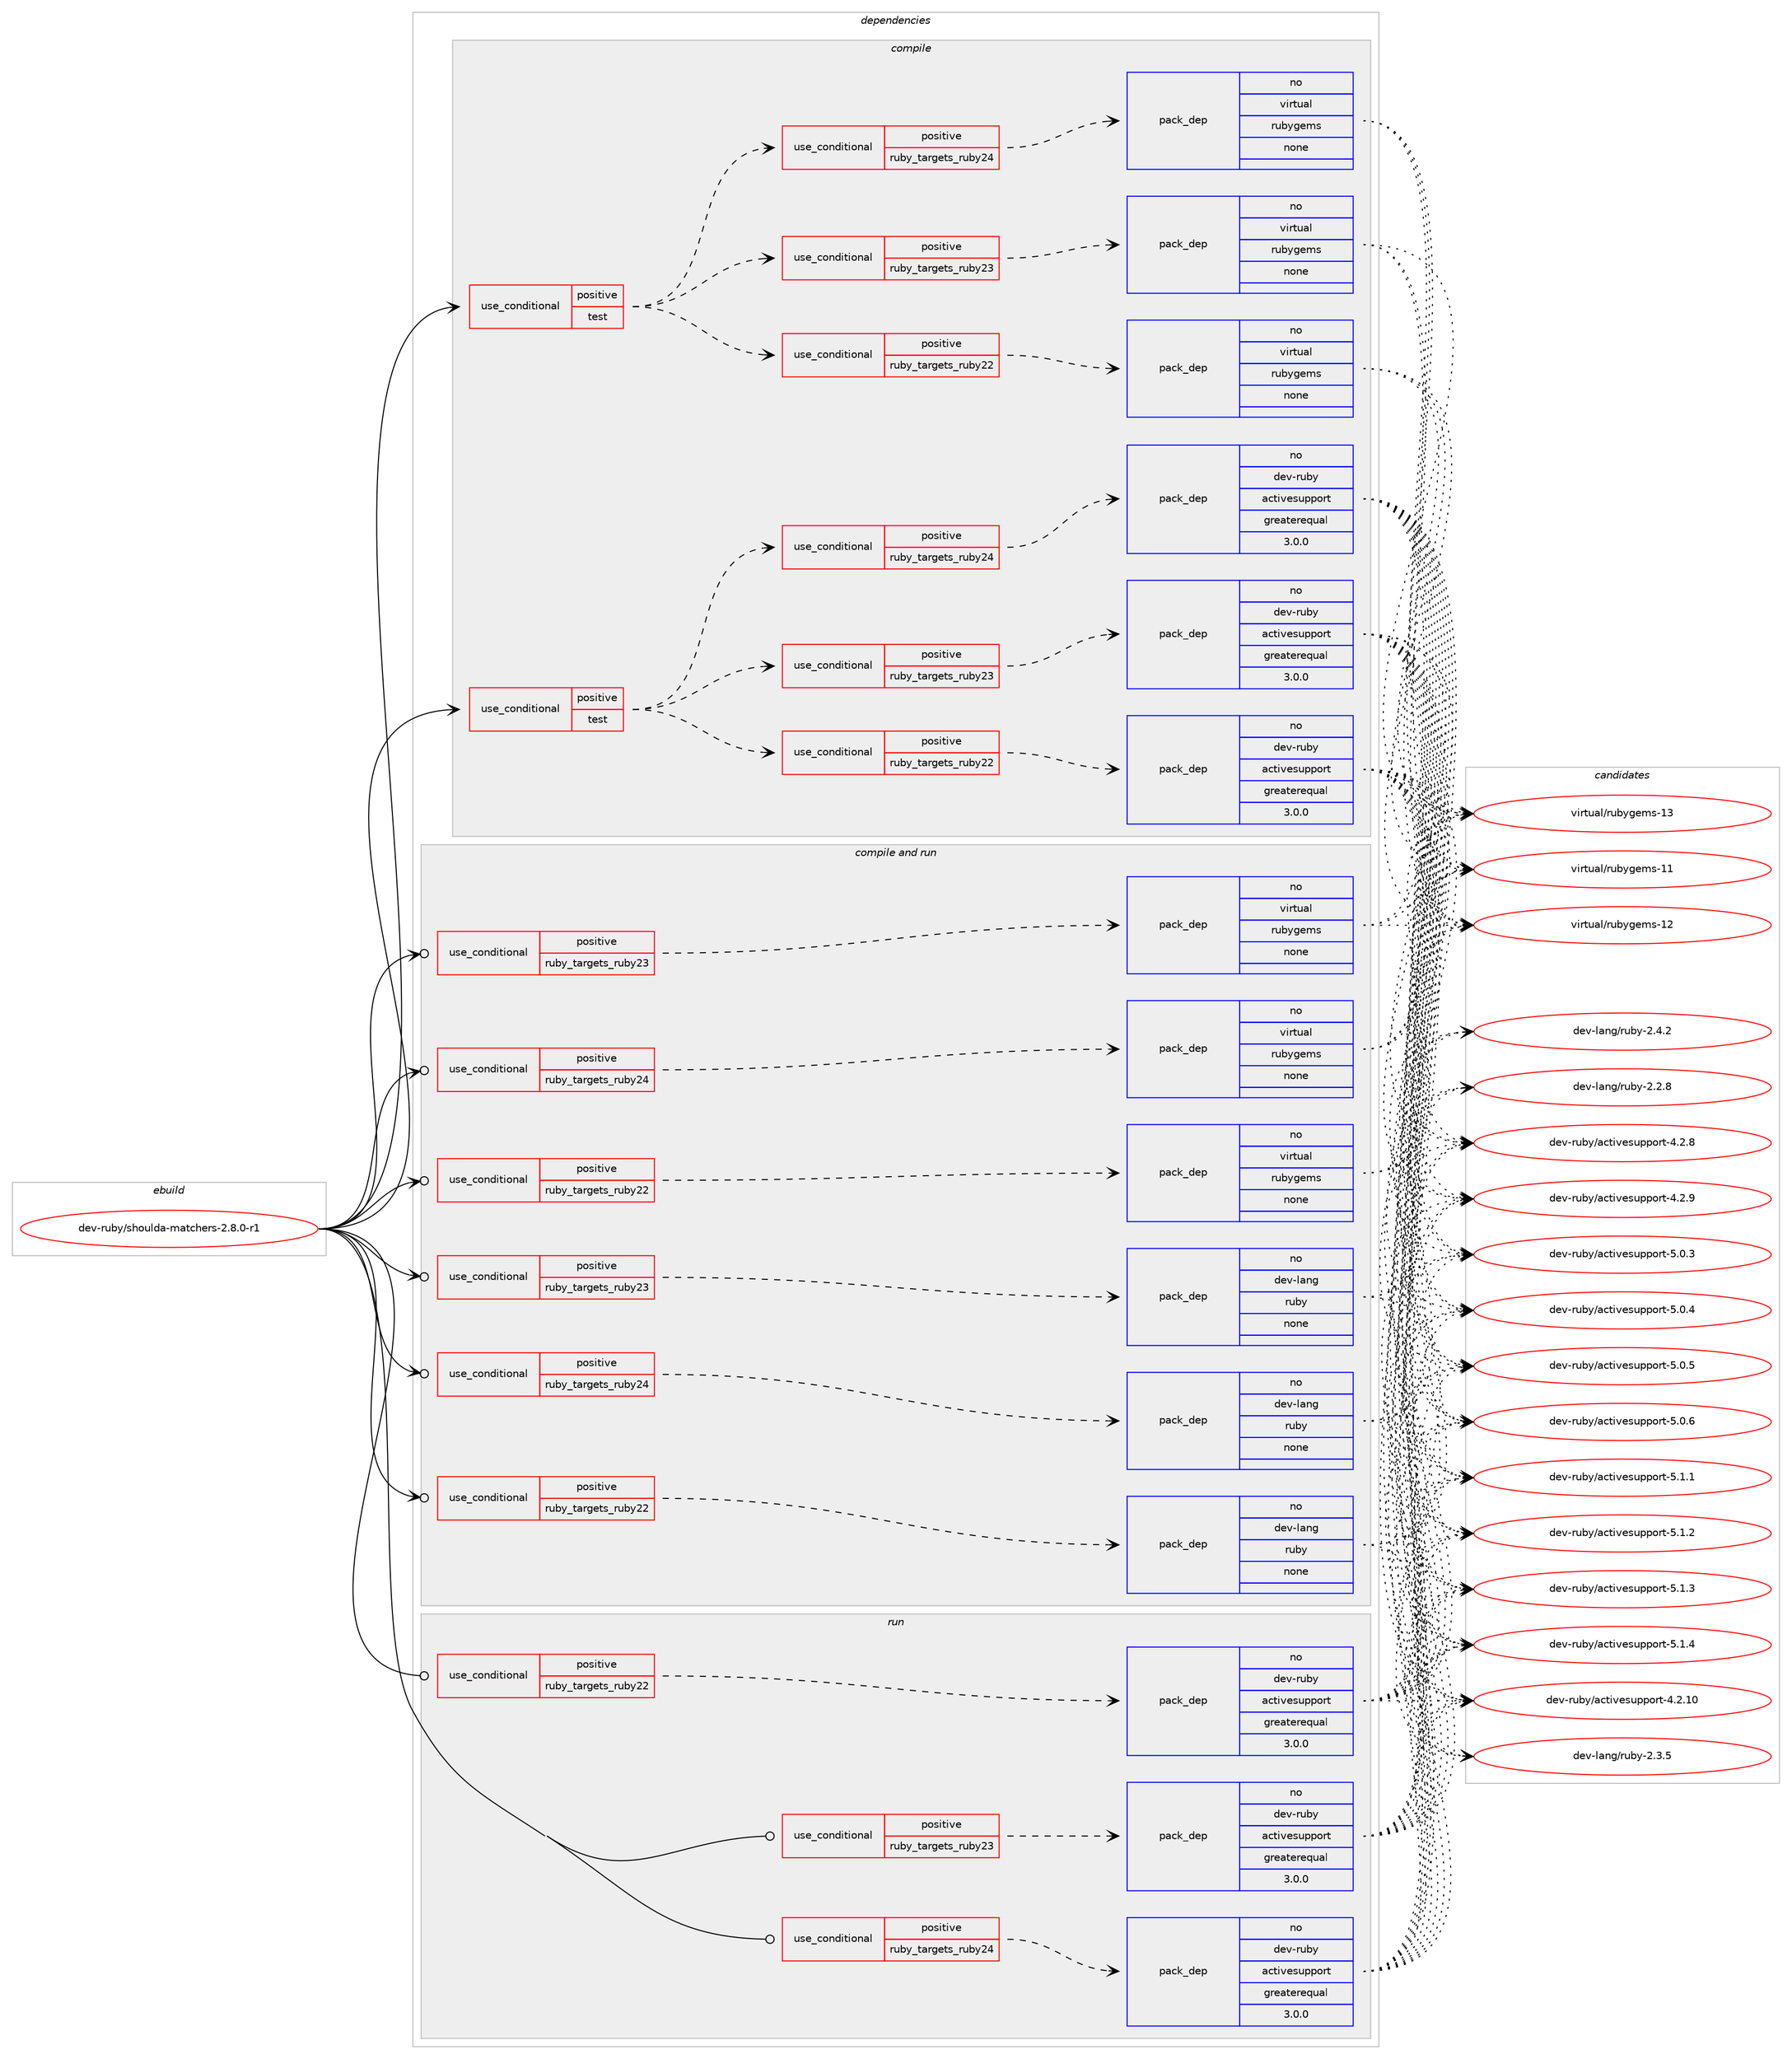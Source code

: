digraph prolog {

# *************
# Graph options
# *************

newrank=true;
concentrate=true;
compound=true;
graph [rankdir=LR,fontname=Helvetica,fontsize=10,ranksep=1.5];#, ranksep=2.5, nodesep=0.2];
edge  [arrowhead=vee];
node  [fontname=Helvetica,fontsize=10];

# **********
# The ebuild
# **********

subgraph cluster_leftcol {
color=gray;
rank=same;
label=<<i>ebuild</i>>;
id [label="dev-ruby/shoulda-matchers-2.8.0-r1", color=red, width=4, href="../dev-ruby/shoulda-matchers-2.8.0-r1.svg"];
}

# ****************
# The dependencies
# ****************

subgraph cluster_midcol {
color=gray;
label=<<i>dependencies</i>>;
subgraph cluster_compile {
fillcolor="#eeeeee";
style=filled;
label=<<i>compile</i>>;
subgraph cond73193 {
dependency271183 [label=<<TABLE BORDER="0" CELLBORDER="1" CELLSPACING="0" CELLPADDING="4"><TR><TD ROWSPAN="3" CELLPADDING="10">use_conditional</TD></TR><TR><TD>positive</TD></TR><TR><TD>test</TD></TR></TABLE>>, shape=none, color=red];
subgraph cond73194 {
dependency271184 [label=<<TABLE BORDER="0" CELLBORDER="1" CELLSPACING="0" CELLPADDING="4"><TR><TD ROWSPAN="3" CELLPADDING="10">use_conditional</TD></TR><TR><TD>positive</TD></TR><TR><TD>ruby_targets_ruby22</TD></TR></TABLE>>, shape=none, color=red];
subgraph pack193874 {
dependency271185 [label=<<TABLE BORDER="0" CELLBORDER="1" CELLSPACING="0" CELLPADDING="4" WIDTH="220"><TR><TD ROWSPAN="6" CELLPADDING="30">pack_dep</TD></TR><TR><TD WIDTH="110">no</TD></TR><TR><TD>dev-ruby</TD></TR><TR><TD>activesupport</TD></TR><TR><TD>greaterequal</TD></TR><TR><TD>3.0.0</TD></TR></TABLE>>, shape=none, color=blue];
}
dependency271184:e -> dependency271185:w [weight=20,style="dashed",arrowhead="vee"];
}
dependency271183:e -> dependency271184:w [weight=20,style="dashed",arrowhead="vee"];
subgraph cond73195 {
dependency271186 [label=<<TABLE BORDER="0" CELLBORDER="1" CELLSPACING="0" CELLPADDING="4"><TR><TD ROWSPAN="3" CELLPADDING="10">use_conditional</TD></TR><TR><TD>positive</TD></TR><TR><TD>ruby_targets_ruby23</TD></TR></TABLE>>, shape=none, color=red];
subgraph pack193875 {
dependency271187 [label=<<TABLE BORDER="0" CELLBORDER="1" CELLSPACING="0" CELLPADDING="4" WIDTH="220"><TR><TD ROWSPAN="6" CELLPADDING="30">pack_dep</TD></TR><TR><TD WIDTH="110">no</TD></TR><TR><TD>dev-ruby</TD></TR><TR><TD>activesupport</TD></TR><TR><TD>greaterequal</TD></TR><TR><TD>3.0.0</TD></TR></TABLE>>, shape=none, color=blue];
}
dependency271186:e -> dependency271187:w [weight=20,style="dashed",arrowhead="vee"];
}
dependency271183:e -> dependency271186:w [weight=20,style="dashed",arrowhead="vee"];
subgraph cond73196 {
dependency271188 [label=<<TABLE BORDER="0" CELLBORDER="1" CELLSPACING="0" CELLPADDING="4"><TR><TD ROWSPAN="3" CELLPADDING="10">use_conditional</TD></TR><TR><TD>positive</TD></TR><TR><TD>ruby_targets_ruby24</TD></TR></TABLE>>, shape=none, color=red];
subgraph pack193876 {
dependency271189 [label=<<TABLE BORDER="0" CELLBORDER="1" CELLSPACING="0" CELLPADDING="4" WIDTH="220"><TR><TD ROWSPAN="6" CELLPADDING="30">pack_dep</TD></TR><TR><TD WIDTH="110">no</TD></TR><TR><TD>dev-ruby</TD></TR><TR><TD>activesupport</TD></TR><TR><TD>greaterequal</TD></TR><TR><TD>3.0.0</TD></TR></TABLE>>, shape=none, color=blue];
}
dependency271188:e -> dependency271189:w [weight=20,style="dashed",arrowhead="vee"];
}
dependency271183:e -> dependency271188:w [weight=20,style="dashed",arrowhead="vee"];
}
id:e -> dependency271183:w [weight=20,style="solid",arrowhead="vee"];
subgraph cond73197 {
dependency271190 [label=<<TABLE BORDER="0" CELLBORDER="1" CELLSPACING="0" CELLPADDING="4"><TR><TD ROWSPAN="3" CELLPADDING="10">use_conditional</TD></TR><TR><TD>positive</TD></TR><TR><TD>test</TD></TR></TABLE>>, shape=none, color=red];
subgraph cond73198 {
dependency271191 [label=<<TABLE BORDER="0" CELLBORDER="1" CELLSPACING="0" CELLPADDING="4"><TR><TD ROWSPAN="3" CELLPADDING="10">use_conditional</TD></TR><TR><TD>positive</TD></TR><TR><TD>ruby_targets_ruby22</TD></TR></TABLE>>, shape=none, color=red];
subgraph pack193877 {
dependency271192 [label=<<TABLE BORDER="0" CELLBORDER="1" CELLSPACING="0" CELLPADDING="4" WIDTH="220"><TR><TD ROWSPAN="6" CELLPADDING="30">pack_dep</TD></TR><TR><TD WIDTH="110">no</TD></TR><TR><TD>virtual</TD></TR><TR><TD>rubygems</TD></TR><TR><TD>none</TD></TR><TR><TD></TD></TR></TABLE>>, shape=none, color=blue];
}
dependency271191:e -> dependency271192:w [weight=20,style="dashed",arrowhead="vee"];
}
dependency271190:e -> dependency271191:w [weight=20,style="dashed",arrowhead="vee"];
subgraph cond73199 {
dependency271193 [label=<<TABLE BORDER="0" CELLBORDER="1" CELLSPACING="0" CELLPADDING="4"><TR><TD ROWSPAN="3" CELLPADDING="10">use_conditional</TD></TR><TR><TD>positive</TD></TR><TR><TD>ruby_targets_ruby23</TD></TR></TABLE>>, shape=none, color=red];
subgraph pack193878 {
dependency271194 [label=<<TABLE BORDER="0" CELLBORDER="1" CELLSPACING="0" CELLPADDING="4" WIDTH="220"><TR><TD ROWSPAN="6" CELLPADDING="30">pack_dep</TD></TR><TR><TD WIDTH="110">no</TD></TR><TR><TD>virtual</TD></TR><TR><TD>rubygems</TD></TR><TR><TD>none</TD></TR><TR><TD></TD></TR></TABLE>>, shape=none, color=blue];
}
dependency271193:e -> dependency271194:w [weight=20,style="dashed",arrowhead="vee"];
}
dependency271190:e -> dependency271193:w [weight=20,style="dashed",arrowhead="vee"];
subgraph cond73200 {
dependency271195 [label=<<TABLE BORDER="0" CELLBORDER="1" CELLSPACING="0" CELLPADDING="4"><TR><TD ROWSPAN="3" CELLPADDING="10">use_conditional</TD></TR><TR><TD>positive</TD></TR><TR><TD>ruby_targets_ruby24</TD></TR></TABLE>>, shape=none, color=red];
subgraph pack193879 {
dependency271196 [label=<<TABLE BORDER="0" CELLBORDER="1" CELLSPACING="0" CELLPADDING="4" WIDTH="220"><TR><TD ROWSPAN="6" CELLPADDING="30">pack_dep</TD></TR><TR><TD WIDTH="110">no</TD></TR><TR><TD>virtual</TD></TR><TR><TD>rubygems</TD></TR><TR><TD>none</TD></TR><TR><TD></TD></TR></TABLE>>, shape=none, color=blue];
}
dependency271195:e -> dependency271196:w [weight=20,style="dashed",arrowhead="vee"];
}
dependency271190:e -> dependency271195:w [weight=20,style="dashed",arrowhead="vee"];
}
id:e -> dependency271190:w [weight=20,style="solid",arrowhead="vee"];
}
subgraph cluster_compileandrun {
fillcolor="#eeeeee";
style=filled;
label=<<i>compile and run</i>>;
subgraph cond73201 {
dependency271197 [label=<<TABLE BORDER="0" CELLBORDER="1" CELLSPACING="0" CELLPADDING="4"><TR><TD ROWSPAN="3" CELLPADDING="10">use_conditional</TD></TR><TR><TD>positive</TD></TR><TR><TD>ruby_targets_ruby22</TD></TR></TABLE>>, shape=none, color=red];
subgraph pack193880 {
dependency271198 [label=<<TABLE BORDER="0" CELLBORDER="1" CELLSPACING="0" CELLPADDING="4" WIDTH="220"><TR><TD ROWSPAN="6" CELLPADDING="30">pack_dep</TD></TR><TR><TD WIDTH="110">no</TD></TR><TR><TD>dev-lang</TD></TR><TR><TD>ruby</TD></TR><TR><TD>none</TD></TR><TR><TD></TD></TR></TABLE>>, shape=none, color=blue];
}
dependency271197:e -> dependency271198:w [weight=20,style="dashed",arrowhead="vee"];
}
id:e -> dependency271197:w [weight=20,style="solid",arrowhead="odotvee"];
subgraph cond73202 {
dependency271199 [label=<<TABLE BORDER="0" CELLBORDER="1" CELLSPACING="0" CELLPADDING="4"><TR><TD ROWSPAN="3" CELLPADDING="10">use_conditional</TD></TR><TR><TD>positive</TD></TR><TR><TD>ruby_targets_ruby22</TD></TR></TABLE>>, shape=none, color=red];
subgraph pack193881 {
dependency271200 [label=<<TABLE BORDER="0" CELLBORDER="1" CELLSPACING="0" CELLPADDING="4" WIDTH="220"><TR><TD ROWSPAN="6" CELLPADDING="30">pack_dep</TD></TR><TR><TD WIDTH="110">no</TD></TR><TR><TD>virtual</TD></TR><TR><TD>rubygems</TD></TR><TR><TD>none</TD></TR><TR><TD></TD></TR></TABLE>>, shape=none, color=blue];
}
dependency271199:e -> dependency271200:w [weight=20,style="dashed",arrowhead="vee"];
}
id:e -> dependency271199:w [weight=20,style="solid",arrowhead="odotvee"];
subgraph cond73203 {
dependency271201 [label=<<TABLE BORDER="0" CELLBORDER="1" CELLSPACING="0" CELLPADDING="4"><TR><TD ROWSPAN="3" CELLPADDING="10">use_conditional</TD></TR><TR><TD>positive</TD></TR><TR><TD>ruby_targets_ruby23</TD></TR></TABLE>>, shape=none, color=red];
subgraph pack193882 {
dependency271202 [label=<<TABLE BORDER="0" CELLBORDER="1" CELLSPACING="0" CELLPADDING="4" WIDTH="220"><TR><TD ROWSPAN="6" CELLPADDING="30">pack_dep</TD></TR><TR><TD WIDTH="110">no</TD></TR><TR><TD>dev-lang</TD></TR><TR><TD>ruby</TD></TR><TR><TD>none</TD></TR><TR><TD></TD></TR></TABLE>>, shape=none, color=blue];
}
dependency271201:e -> dependency271202:w [weight=20,style="dashed",arrowhead="vee"];
}
id:e -> dependency271201:w [weight=20,style="solid",arrowhead="odotvee"];
subgraph cond73204 {
dependency271203 [label=<<TABLE BORDER="0" CELLBORDER="1" CELLSPACING="0" CELLPADDING="4"><TR><TD ROWSPAN="3" CELLPADDING="10">use_conditional</TD></TR><TR><TD>positive</TD></TR><TR><TD>ruby_targets_ruby23</TD></TR></TABLE>>, shape=none, color=red];
subgraph pack193883 {
dependency271204 [label=<<TABLE BORDER="0" CELLBORDER="1" CELLSPACING="0" CELLPADDING="4" WIDTH="220"><TR><TD ROWSPAN="6" CELLPADDING="30">pack_dep</TD></TR><TR><TD WIDTH="110">no</TD></TR><TR><TD>virtual</TD></TR><TR><TD>rubygems</TD></TR><TR><TD>none</TD></TR><TR><TD></TD></TR></TABLE>>, shape=none, color=blue];
}
dependency271203:e -> dependency271204:w [weight=20,style="dashed",arrowhead="vee"];
}
id:e -> dependency271203:w [weight=20,style="solid",arrowhead="odotvee"];
subgraph cond73205 {
dependency271205 [label=<<TABLE BORDER="0" CELLBORDER="1" CELLSPACING="0" CELLPADDING="4"><TR><TD ROWSPAN="3" CELLPADDING="10">use_conditional</TD></TR><TR><TD>positive</TD></TR><TR><TD>ruby_targets_ruby24</TD></TR></TABLE>>, shape=none, color=red];
subgraph pack193884 {
dependency271206 [label=<<TABLE BORDER="0" CELLBORDER="1" CELLSPACING="0" CELLPADDING="4" WIDTH="220"><TR><TD ROWSPAN="6" CELLPADDING="30">pack_dep</TD></TR><TR><TD WIDTH="110">no</TD></TR><TR><TD>dev-lang</TD></TR><TR><TD>ruby</TD></TR><TR><TD>none</TD></TR><TR><TD></TD></TR></TABLE>>, shape=none, color=blue];
}
dependency271205:e -> dependency271206:w [weight=20,style="dashed",arrowhead="vee"];
}
id:e -> dependency271205:w [weight=20,style="solid",arrowhead="odotvee"];
subgraph cond73206 {
dependency271207 [label=<<TABLE BORDER="0" CELLBORDER="1" CELLSPACING="0" CELLPADDING="4"><TR><TD ROWSPAN="3" CELLPADDING="10">use_conditional</TD></TR><TR><TD>positive</TD></TR><TR><TD>ruby_targets_ruby24</TD></TR></TABLE>>, shape=none, color=red];
subgraph pack193885 {
dependency271208 [label=<<TABLE BORDER="0" CELLBORDER="1" CELLSPACING="0" CELLPADDING="4" WIDTH="220"><TR><TD ROWSPAN="6" CELLPADDING="30">pack_dep</TD></TR><TR><TD WIDTH="110">no</TD></TR><TR><TD>virtual</TD></TR><TR><TD>rubygems</TD></TR><TR><TD>none</TD></TR><TR><TD></TD></TR></TABLE>>, shape=none, color=blue];
}
dependency271207:e -> dependency271208:w [weight=20,style="dashed",arrowhead="vee"];
}
id:e -> dependency271207:w [weight=20,style="solid",arrowhead="odotvee"];
}
subgraph cluster_run {
fillcolor="#eeeeee";
style=filled;
label=<<i>run</i>>;
subgraph cond73207 {
dependency271209 [label=<<TABLE BORDER="0" CELLBORDER="1" CELLSPACING="0" CELLPADDING="4"><TR><TD ROWSPAN="3" CELLPADDING="10">use_conditional</TD></TR><TR><TD>positive</TD></TR><TR><TD>ruby_targets_ruby22</TD></TR></TABLE>>, shape=none, color=red];
subgraph pack193886 {
dependency271210 [label=<<TABLE BORDER="0" CELLBORDER="1" CELLSPACING="0" CELLPADDING="4" WIDTH="220"><TR><TD ROWSPAN="6" CELLPADDING="30">pack_dep</TD></TR><TR><TD WIDTH="110">no</TD></TR><TR><TD>dev-ruby</TD></TR><TR><TD>activesupport</TD></TR><TR><TD>greaterequal</TD></TR><TR><TD>3.0.0</TD></TR></TABLE>>, shape=none, color=blue];
}
dependency271209:e -> dependency271210:w [weight=20,style="dashed",arrowhead="vee"];
}
id:e -> dependency271209:w [weight=20,style="solid",arrowhead="odot"];
subgraph cond73208 {
dependency271211 [label=<<TABLE BORDER="0" CELLBORDER="1" CELLSPACING="0" CELLPADDING="4"><TR><TD ROWSPAN="3" CELLPADDING="10">use_conditional</TD></TR><TR><TD>positive</TD></TR><TR><TD>ruby_targets_ruby23</TD></TR></TABLE>>, shape=none, color=red];
subgraph pack193887 {
dependency271212 [label=<<TABLE BORDER="0" CELLBORDER="1" CELLSPACING="0" CELLPADDING="4" WIDTH="220"><TR><TD ROWSPAN="6" CELLPADDING="30">pack_dep</TD></TR><TR><TD WIDTH="110">no</TD></TR><TR><TD>dev-ruby</TD></TR><TR><TD>activesupport</TD></TR><TR><TD>greaterequal</TD></TR><TR><TD>3.0.0</TD></TR></TABLE>>, shape=none, color=blue];
}
dependency271211:e -> dependency271212:w [weight=20,style="dashed",arrowhead="vee"];
}
id:e -> dependency271211:w [weight=20,style="solid",arrowhead="odot"];
subgraph cond73209 {
dependency271213 [label=<<TABLE BORDER="0" CELLBORDER="1" CELLSPACING="0" CELLPADDING="4"><TR><TD ROWSPAN="3" CELLPADDING="10">use_conditional</TD></TR><TR><TD>positive</TD></TR><TR><TD>ruby_targets_ruby24</TD></TR></TABLE>>, shape=none, color=red];
subgraph pack193888 {
dependency271214 [label=<<TABLE BORDER="0" CELLBORDER="1" CELLSPACING="0" CELLPADDING="4" WIDTH="220"><TR><TD ROWSPAN="6" CELLPADDING="30">pack_dep</TD></TR><TR><TD WIDTH="110">no</TD></TR><TR><TD>dev-ruby</TD></TR><TR><TD>activesupport</TD></TR><TR><TD>greaterequal</TD></TR><TR><TD>3.0.0</TD></TR></TABLE>>, shape=none, color=blue];
}
dependency271213:e -> dependency271214:w [weight=20,style="dashed",arrowhead="vee"];
}
id:e -> dependency271213:w [weight=20,style="solid",arrowhead="odot"];
}
}

# **************
# The candidates
# **************

subgraph cluster_choices {
rank=same;
color=gray;
label=<<i>candidates</i>>;

subgraph choice193874 {
color=black;
nodesep=1;
choice100101118451141179812147979911610511810111511711211211111411645524650464948 [label="dev-ruby/activesupport-4.2.10", color=red, width=4,href="../dev-ruby/activesupport-4.2.10.svg"];
choice1001011184511411798121479799116105118101115117112112111114116455246504656 [label="dev-ruby/activesupport-4.2.8", color=red, width=4,href="../dev-ruby/activesupport-4.2.8.svg"];
choice1001011184511411798121479799116105118101115117112112111114116455246504657 [label="dev-ruby/activesupport-4.2.9", color=red, width=4,href="../dev-ruby/activesupport-4.2.9.svg"];
choice1001011184511411798121479799116105118101115117112112111114116455346484651 [label="dev-ruby/activesupport-5.0.3", color=red, width=4,href="../dev-ruby/activesupport-5.0.3.svg"];
choice1001011184511411798121479799116105118101115117112112111114116455346484652 [label="dev-ruby/activesupport-5.0.4", color=red, width=4,href="../dev-ruby/activesupport-5.0.4.svg"];
choice1001011184511411798121479799116105118101115117112112111114116455346484653 [label="dev-ruby/activesupport-5.0.5", color=red, width=4,href="../dev-ruby/activesupport-5.0.5.svg"];
choice1001011184511411798121479799116105118101115117112112111114116455346484654 [label="dev-ruby/activesupport-5.0.6", color=red, width=4,href="../dev-ruby/activesupport-5.0.6.svg"];
choice1001011184511411798121479799116105118101115117112112111114116455346494649 [label="dev-ruby/activesupport-5.1.1", color=red, width=4,href="../dev-ruby/activesupport-5.1.1.svg"];
choice1001011184511411798121479799116105118101115117112112111114116455346494650 [label="dev-ruby/activesupport-5.1.2", color=red, width=4,href="../dev-ruby/activesupport-5.1.2.svg"];
choice1001011184511411798121479799116105118101115117112112111114116455346494651 [label="dev-ruby/activesupport-5.1.3", color=red, width=4,href="../dev-ruby/activesupport-5.1.3.svg"];
choice1001011184511411798121479799116105118101115117112112111114116455346494652 [label="dev-ruby/activesupport-5.1.4", color=red, width=4,href="../dev-ruby/activesupport-5.1.4.svg"];
dependency271185:e -> choice100101118451141179812147979911610511810111511711211211111411645524650464948:w [style=dotted,weight="100"];
dependency271185:e -> choice1001011184511411798121479799116105118101115117112112111114116455246504656:w [style=dotted,weight="100"];
dependency271185:e -> choice1001011184511411798121479799116105118101115117112112111114116455246504657:w [style=dotted,weight="100"];
dependency271185:e -> choice1001011184511411798121479799116105118101115117112112111114116455346484651:w [style=dotted,weight="100"];
dependency271185:e -> choice1001011184511411798121479799116105118101115117112112111114116455346484652:w [style=dotted,weight="100"];
dependency271185:e -> choice1001011184511411798121479799116105118101115117112112111114116455346484653:w [style=dotted,weight="100"];
dependency271185:e -> choice1001011184511411798121479799116105118101115117112112111114116455346484654:w [style=dotted,weight="100"];
dependency271185:e -> choice1001011184511411798121479799116105118101115117112112111114116455346494649:w [style=dotted,weight="100"];
dependency271185:e -> choice1001011184511411798121479799116105118101115117112112111114116455346494650:w [style=dotted,weight="100"];
dependency271185:e -> choice1001011184511411798121479799116105118101115117112112111114116455346494651:w [style=dotted,weight="100"];
dependency271185:e -> choice1001011184511411798121479799116105118101115117112112111114116455346494652:w [style=dotted,weight="100"];
}
subgraph choice193875 {
color=black;
nodesep=1;
choice100101118451141179812147979911610511810111511711211211111411645524650464948 [label="dev-ruby/activesupport-4.2.10", color=red, width=4,href="../dev-ruby/activesupport-4.2.10.svg"];
choice1001011184511411798121479799116105118101115117112112111114116455246504656 [label="dev-ruby/activesupport-4.2.8", color=red, width=4,href="../dev-ruby/activesupport-4.2.8.svg"];
choice1001011184511411798121479799116105118101115117112112111114116455246504657 [label="dev-ruby/activesupport-4.2.9", color=red, width=4,href="../dev-ruby/activesupport-4.2.9.svg"];
choice1001011184511411798121479799116105118101115117112112111114116455346484651 [label="dev-ruby/activesupport-5.0.3", color=red, width=4,href="../dev-ruby/activesupport-5.0.3.svg"];
choice1001011184511411798121479799116105118101115117112112111114116455346484652 [label="dev-ruby/activesupport-5.0.4", color=red, width=4,href="../dev-ruby/activesupport-5.0.4.svg"];
choice1001011184511411798121479799116105118101115117112112111114116455346484653 [label="dev-ruby/activesupport-5.0.5", color=red, width=4,href="../dev-ruby/activesupport-5.0.5.svg"];
choice1001011184511411798121479799116105118101115117112112111114116455346484654 [label="dev-ruby/activesupport-5.0.6", color=red, width=4,href="../dev-ruby/activesupport-5.0.6.svg"];
choice1001011184511411798121479799116105118101115117112112111114116455346494649 [label="dev-ruby/activesupport-5.1.1", color=red, width=4,href="../dev-ruby/activesupport-5.1.1.svg"];
choice1001011184511411798121479799116105118101115117112112111114116455346494650 [label="dev-ruby/activesupport-5.1.2", color=red, width=4,href="../dev-ruby/activesupport-5.1.2.svg"];
choice1001011184511411798121479799116105118101115117112112111114116455346494651 [label="dev-ruby/activesupport-5.1.3", color=red, width=4,href="../dev-ruby/activesupport-5.1.3.svg"];
choice1001011184511411798121479799116105118101115117112112111114116455346494652 [label="dev-ruby/activesupport-5.1.4", color=red, width=4,href="../dev-ruby/activesupport-5.1.4.svg"];
dependency271187:e -> choice100101118451141179812147979911610511810111511711211211111411645524650464948:w [style=dotted,weight="100"];
dependency271187:e -> choice1001011184511411798121479799116105118101115117112112111114116455246504656:w [style=dotted,weight="100"];
dependency271187:e -> choice1001011184511411798121479799116105118101115117112112111114116455246504657:w [style=dotted,weight="100"];
dependency271187:e -> choice1001011184511411798121479799116105118101115117112112111114116455346484651:w [style=dotted,weight="100"];
dependency271187:e -> choice1001011184511411798121479799116105118101115117112112111114116455346484652:w [style=dotted,weight="100"];
dependency271187:e -> choice1001011184511411798121479799116105118101115117112112111114116455346484653:w [style=dotted,weight="100"];
dependency271187:e -> choice1001011184511411798121479799116105118101115117112112111114116455346484654:w [style=dotted,weight="100"];
dependency271187:e -> choice1001011184511411798121479799116105118101115117112112111114116455346494649:w [style=dotted,weight="100"];
dependency271187:e -> choice1001011184511411798121479799116105118101115117112112111114116455346494650:w [style=dotted,weight="100"];
dependency271187:e -> choice1001011184511411798121479799116105118101115117112112111114116455346494651:w [style=dotted,weight="100"];
dependency271187:e -> choice1001011184511411798121479799116105118101115117112112111114116455346494652:w [style=dotted,weight="100"];
}
subgraph choice193876 {
color=black;
nodesep=1;
choice100101118451141179812147979911610511810111511711211211111411645524650464948 [label="dev-ruby/activesupport-4.2.10", color=red, width=4,href="../dev-ruby/activesupport-4.2.10.svg"];
choice1001011184511411798121479799116105118101115117112112111114116455246504656 [label="dev-ruby/activesupport-4.2.8", color=red, width=4,href="../dev-ruby/activesupport-4.2.8.svg"];
choice1001011184511411798121479799116105118101115117112112111114116455246504657 [label="dev-ruby/activesupport-4.2.9", color=red, width=4,href="../dev-ruby/activesupport-4.2.9.svg"];
choice1001011184511411798121479799116105118101115117112112111114116455346484651 [label="dev-ruby/activesupport-5.0.3", color=red, width=4,href="../dev-ruby/activesupport-5.0.3.svg"];
choice1001011184511411798121479799116105118101115117112112111114116455346484652 [label="dev-ruby/activesupport-5.0.4", color=red, width=4,href="../dev-ruby/activesupport-5.0.4.svg"];
choice1001011184511411798121479799116105118101115117112112111114116455346484653 [label="dev-ruby/activesupport-5.0.5", color=red, width=4,href="../dev-ruby/activesupport-5.0.5.svg"];
choice1001011184511411798121479799116105118101115117112112111114116455346484654 [label="dev-ruby/activesupport-5.0.6", color=red, width=4,href="../dev-ruby/activesupport-5.0.6.svg"];
choice1001011184511411798121479799116105118101115117112112111114116455346494649 [label="dev-ruby/activesupport-5.1.1", color=red, width=4,href="../dev-ruby/activesupport-5.1.1.svg"];
choice1001011184511411798121479799116105118101115117112112111114116455346494650 [label="dev-ruby/activesupport-5.1.2", color=red, width=4,href="../dev-ruby/activesupport-5.1.2.svg"];
choice1001011184511411798121479799116105118101115117112112111114116455346494651 [label="dev-ruby/activesupport-5.1.3", color=red, width=4,href="../dev-ruby/activesupport-5.1.3.svg"];
choice1001011184511411798121479799116105118101115117112112111114116455346494652 [label="dev-ruby/activesupport-5.1.4", color=red, width=4,href="../dev-ruby/activesupport-5.1.4.svg"];
dependency271189:e -> choice100101118451141179812147979911610511810111511711211211111411645524650464948:w [style=dotted,weight="100"];
dependency271189:e -> choice1001011184511411798121479799116105118101115117112112111114116455246504656:w [style=dotted,weight="100"];
dependency271189:e -> choice1001011184511411798121479799116105118101115117112112111114116455246504657:w [style=dotted,weight="100"];
dependency271189:e -> choice1001011184511411798121479799116105118101115117112112111114116455346484651:w [style=dotted,weight="100"];
dependency271189:e -> choice1001011184511411798121479799116105118101115117112112111114116455346484652:w [style=dotted,weight="100"];
dependency271189:e -> choice1001011184511411798121479799116105118101115117112112111114116455346484653:w [style=dotted,weight="100"];
dependency271189:e -> choice1001011184511411798121479799116105118101115117112112111114116455346484654:w [style=dotted,weight="100"];
dependency271189:e -> choice1001011184511411798121479799116105118101115117112112111114116455346494649:w [style=dotted,weight="100"];
dependency271189:e -> choice1001011184511411798121479799116105118101115117112112111114116455346494650:w [style=dotted,weight="100"];
dependency271189:e -> choice1001011184511411798121479799116105118101115117112112111114116455346494651:w [style=dotted,weight="100"];
dependency271189:e -> choice1001011184511411798121479799116105118101115117112112111114116455346494652:w [style=dotted,weight="100"];
}
subgraph choice193877 {
color=black;
nodesep=1;
choice118105114116117971084711411798121103101109115454949 [label="virtual/rubygems-11", color=red, width=4,href="../virtual/rubygems-11.svg"];
choice118105114116117971084711411798121103101109115454950 [label="virtual/rubygems-12", color=red, width=4,href="../virtual/rubygems-12.svg"];
choice118105114116117971084711411798121103101109115454951 [label="virtual/rubygems-13", color=red, width=4,href="../virtual/rubygems-13.svg"];
dependency271192:e -> choice118105114116117971084711411798121103101109115454949:w [style=dotted,weight="100"];
dependency271192:e -> choice118105114116117971084711411798121103101109115454950:w [style=dotted,weight="100"];
dependency271192:e -> choice118105114116117971084711411798121103101109115454951:w [style=dotted,weight="100"];
}
subgraph choice193878 {
color=black;
nodesep=1;
choice118105114116117971084711411798121103101109115454949 [label="virtual/rubygems-11", color=red, width=4,href="../virtual/rubygems-11.svg"];
choice118105114116117971084711411798121103101109115454950 [label="virtual/rubygems-12", color=red, width=4,href="../virtual/rubygems-12.svg"];
choice118105114116117971084711411798121103101109115454951 [label="virtual/rubygems-13", color=red, width=4,href="../virtual/rubygems-13.svg"];
dependency271194:e -> choice118105114116117971084711411798121103101109115454949:w [style=dotted,weight="100"];
dependency271194:e -> choice118105114116117971084711411798121103101109115454950:w [style=dotted,weight="100"];
dependency271194:e -> choice118105114116117971084711411798121103101109115454951:w [style=dotted,weight="100"];
}
subgraph choice193879 {
color=black;
nodesep=1;
choice118105114116117971084711411798121103101109115454949 [label="virtual/rubygems-11", color=red, width=4,href="../virtual/rubygems-11.svg"];
choice118105114116117971084711411798121103101109115454950 [label="virtual/rubygems-12", color=red, width=4,href="../virtual/rubygems-12.svg"];
choice118105114116117971084711411798121103101109115454951 [label="virtual/rubygems-13", color=red, width=4,href="../virtual/rubygems-13.svg"];
dependency271196:e -> choice118105114116117971084711411798121103101109115454949:w [style=dotted,weight="100"];
dependency271196:e -> choice118105114116117971084711411798121103101109115454950:w [style=dotted,weight="100"];
dependency271196:e -> choice118105114116117971084711411798121103101109115454951:w [style=dotted,weight="100"];
}
subgraph choice193880 {
color=black;
nodesep=1;
choice10010111845108971101034711411798121455046504656 [label="dev-lang/ruby-2.2.8", color=red, width=4,href="../dev-lang/ruby-2.2.8.svg"];
choice10010111845108971101034711411798121455046514653 [label="dev-lang/ruby-2.3.5", color=red, width=4,href="../dev-lang/ruby-2.3.5.svg"];
choice10010111845108971101034711411798121455046524650 [label="dev-lang/ruby-2.4.2", color=red, width=4,href="../dev-lang/ruby-2.4.2.svg"];
dependency271198:e -> choice10010111845108971101034711411798121455046504656:w [style=dotted,weight="100"];
dependency271198:e -> choice10010111845108971101034711411798121455046514653:w [style=dotted,weight="100"];
dependency271198:e -> choice10010111845108971101034711411798121455046524650:w [style=dotted,weight="100"];
}
subgraph choice193881 {
color=black;
nodesep=1;
choice118105114116117971084711411798121103101109115454949 [label="virtual/rubygems-11", color=red, width=4,href="../virtual/rubygems-11.svg"];
choice118105114116117971084711411798121103101109115454950 [label="virtual/rubygems-12", color=red, width=4,href="../virtual/rubygems-12.svg"];
choice118105114116117971084711411798121103101109115454951 [label="virtual/rubygems-13", color=red, width=4,href="../virtual/rubygems-13.svg"];
dependency271200:e -> choice118105114116117971084711411798121103101109115454949:w [style=dotted,weight="100"];
dependency271200:e -> choice118105114116117971084711411798121103101109115454950:w [style=dotted,weight="100"];
dependency271200:e -> choice118105114116117971084711411798121103101109115454951:w [style=dotted,weight="100"];
}
subgraph choice193882 {
color=black;
nodesep=1;
choice10010111845108971101034711411798121455046504656 [label="dev-lang/ruby-2.2.8", color=red, width=4,href="../dev-lang/ruby-2.2.8.svg"];
choice10010111845108971101034711411798121455046514653 [label="dev-lang/ruby-2.3.5", color=red, width=4,href="../dev-lang/ruby-2.3.5.svg"];
choice10010111845108971101034711411798121455046524650 [label="dev-lang/ruby-2.4.2", color=red, width=4,href="../dev-lang/ruby-2.4.2.svg"];
dependency271202:e -> choice10010111845108971101034711411798121455046504656:w [style=dotted,weight="100"];
dependency271202:e -> choice10010111845108971101034711411798121455046514653:w [style=dotted,weight="100"];
dependency271202:e -> choice10010111845108971101034711411798121455046524650:w [style=dotted,weight="100"];
}
subgraph choice193883 {
color=black;
nodesep=1;
choice118105114116117971084711411798121103101109115454949 [label="virtual/rubygems-11", color=red, width=4,href="../virtual/rubygems-11.svg"];
choice118105114116117971084711411798121103101109115454950 [label="virtual/rubygems-12", color=red, width=4,href="../virtual/rubygems-12.svg"];
choice118105114116117971084711411798121103101109115454951 [label="virtual/rubygems-13", color=red, width=4,href="../virtual/rubygems-13.svg"];
dependency271204:e -> choice118105114116117971084711411798121103101109115454949:w [style=dotted,weight="100"];
dependency271204:e -> choice118105114116117971084711411798121103101109115454950:w [style=dotted,weight="100"];
dependency271204:e -> choice118105114116117971084711411798121103101109115454951:w [style=dotted,weight="100"];
}
subgraph choice193884 {
color=black;
nodesep=1;
choice10010111845108971101034711411798121455046504656 [label="dev-lang/ruby-2.2.8", color=red, width=4,href="../dev-lang/ruby-2.2.8.svg"];
choice10010111845108971101034711411798121455046514653 [label="dev-lang/ruby-2.3.5", color=red, width=4,href="../dev-lang/ruby-2.3.5.svg"];
choice10010111845108971101034711411798121455046524650 [label="dev-lang/ruby-2.4.2", color=red, width=4,href="../dev-lang/ruby-2.4.2.svg"];
dependency271206:e -> choice10010111845108971101034711411798121455046504656:w [style=dotted,weight="100"];
dependency271206:e -> choice10010111845108971101034711411798121455046514653:w [style=dotted,weight="100"];
dependency271206:e -> choice10010111845108971101034711411798121455046524650:w [style=dotted,weight="100"];
}
subgraph choice193885 {
color=black;
nodesep=1;
choice118105114116117971084711411798121103101109115454949 [label="virtual/rubygems-11", color=red, width=4,href="../virtual/rubygems-11.svg"];
choice118105114116117971084711411798121103101109115454950 [label="virtual/rubygems-12", color=red, width=4,href="../virtual/rubygems-12.svg"];
choice118105114116117971084711411798121103101109115454951 [label="virtual/rubygems-13", color=red, width=4,href="../virtual/rubygems-13.svg"];
dependency271208:e -> choice118105114116117971084711411798121103101109115454949:w [style=dotted,weight="100"];
dependency271208:e -> choice118105114116117971084711411798121103101109115454950:w [style=dotted,weight="100"];
dependency271208:e -> choice118105114116117971084711411798121103101109115454951:w [style=dotted,weight="100"];
}
subgraph choice193886 {
color=black;
nodesep=1;
choice100101118451141179812147979911610511810111511711211211111411645524650464948 [label="dev-ruby/activesupport-4.2.10", color=red, width=4,href="../dev-ruby/activesupport-4.2.10.svg"];
choice1001011184511411798121479799116105118101115117112112111114116455246504656 [label="dev-ruby/activesupport-4.2.8", color=red, width=4,href="../dev-ruby/activesupport-4.2.8.svg"];
choice1001011184511411798121479799116105118101115117112112111114116455246504657 [label="dev-ruby/activesupport-4.2.9", color=red, width=4,href="../dev-ruby/activesupport-4.2.9.svg"];
choice1001011184511411798121479799116105118101115117112112111114116455346484651 [label="dev-ruby/activesupport-5.0.3", color=red, width=4,href="../dev-ruby/activesupport-5.0.3.svg"];
choice1001011184511411798121479799116105118101115117112112111114116455346484652 [label="dev-ruby/activesupport-5.0.4", color=red, width=4,href="../dev-ruby/activesupport-5.0.4.svg"];
choice1001011184511411798121479799116105118101115117112112111114116455346484653 [label="dev-ruby/activesupport-5.0.5", color=red, width=4,href="../dev-ruby/activesupport-5.0.5.svg"];
choice1001011184511411798121479799116105118101115117112112111114116455346484654 [label="dev-ruby/activesupport-5.0.6", color=red, width=4,href="../dev-ruby/activesupport-5.0.6.svg"];
choice1001011184511411798121479799116105118101115117112112111114116455346494649 [label="dev-ruby/activesupport-5.1.1", color=red, width=4,href="../dev-ruby/activesupport-5.1.1.svg"];
choice1001011184511411798121479799116105118101115117112112111114116455346494650 [label="dev-ruby/activesupport-5.1.2", color=red, width=4,href="../dev-ruby/activesupport-5.1.2.svg"];
choice1001011184511411798121479799116105118101115117112112111114116455346494651 [label="dev-ruby/activesupport-5.1.3", color=red, width=4,href="../dev-ruby/activesupport-5.1.3.svg"];
choice1001011184511411798121479799116105118101115117112112111114116455346494652 [label="dev-ruby/activesupport-5.1.4", color=red, width=4,href="../dev-ruby/activesupport-5.1.4.svg"];
dependency271210:e -> choice100101118451141179812147979911610511810111511711211211111411645524650464948:w [style=dotted,weight="100"];
dependency271210:e -> choice1001011184511411798121479799116105118101115117112112111114116455246504656:w [style=dotted,weight="100"];
dependency271210:e -> choice1001011184511411798121479799116105118101115117112112111114116455246504657:w [style=dotted,weight="100"];
dependency271210:e -> choice1001011184511411798121479799116105118101115117112112111114116455346484651:w [style=dotted,weight="100"];
dependency271210:e -> choice1001011184511411798121479799116105118101115117112112111114116455346484652:w [style=dotted,weight="100"];
dependency271210:e -> choice1001011184511411798121479799116105118101115117112112111114116455346484653:w [style=dotted,weight="100"];
dependency271210:e -> choice1001011184511411798121479799116105118101115117112112111114116455346484654:w [style=dotted,weight="100"];
dependency271210:e -> choice1001011184511411798121479799116105118101115117112112111114116455346494649:w [style=dotted,weight="100"];
dependency271210:e -> choice1001011184511411798121479799116105118101115117112112111114116455346494650:w [style=dotted,weight="100"];
dependency271210:e -> choice1001011184511411798121479799116105118101115117112112111114116455346494651:w [style=dotted,weight="100"];
dependency271210:e -> choice1001011184511411798121479799116105118101115117112112111114116455346494652:w [style=dotted,weight="100"];
}
subgraph choice193887 {
color=black;
nodesep=1;
choice100101118451141179812147979911610511810111511711211211111411645524650464948 [label="dev-ruby/activesupport-4.2.10", color=red, width=4,href="../dev-ruby/activesupport-4.2.10.svg"];
choice1001011184511411798121479799116105118101115117112112111114116455246504656 [label="dev-ruby/activesupport-4.2.8", color=red, width=4,href="../dev-ruby/activesupport-4.2.8.svg"];
choice1001011184511411798121479799116105118101115117112112111114116455246504657 [label="dev-ruby/activesupport-4.2.9", color=red, width=4,href="../dev-ruby/activesupport-4.2.9.svg"];
choice1001011184511411798121479799116105118101115117112112111114116455346484651 [label="dev-ruby/activesupport-5.0.3", color=red, width=4,href="../dev-ruby/activesupport-5.0.3.svg"];
choice1001011184511411798121479799116105118101115117112112111114116455346484652 [label="dev-ruby/activesupport-5.0.4", color=red, width=4,href="../dev-ruby/activesupport-5.0.4.svg"];
choice1001011184511411798121479799116105118101115117112112111114116455346484653 [label="dev-ruby/activesupport-5.0.5", color=red, width=4,href="../dev-ruby/activesupport-5.0.5.svg"];
choice1001011184511411798121479799116105118101115117112112111114116455346484654 [label="dev-ruby/activesupport-5.0.6", color=red, width=4,href="../dev-ruby/activesupport-5.0.6.svg"];
choice1001011184511411798121479799116105118101115117112112111114116455346494649 [label="dev-ruby/activesupport-5.1.1", color=red, width=4,href="../dev-ruby/activesupport-5.1.1.svg"];
choice1001011184511411798121479799116105118101115117112112111114116455346494650 [label="dev-ruby/activesupport-5.1.2", color=red, width=4,href="../dev-ruby/activesupport-5.1.2.svg"];
choice1001011184511411798121479799116105118101115117112112111114116455346494651 [label="dev-ruby/activesupport-5.1.3", color=red, width=4,href="../dev-ruby/activesupport-5.1.3.svg"];
choice1001011184511411798121479799116105118101115117112112111114116455346494652 [label="dev-ruby/activesupport-5.1.4", color=red, width=4,href="../dev-ruby/activesupport-5.1.4.svg"];
dependency271212:e -> choice100101118451141179812147979911610511810111511711211211111411645524650464948:w [style=dotted,weight="100"];
dependency271212:e -> choice1001011184511411798121479799116105118101115117112112111114116455246504656:w [style=dotted,weight="100"];
dependency271212:e -> choice1001011184511411798121479799116105118101115117112112111114116455246504657:w [style=dotted,weight="100"];
dependency271212:e -> choice1001011184511411798121479799116105118101115117112112111114116455346484651:w [style=dotted,weight="100"];
dependency271212:e -> choice1001011184511411798121479799116105118101115117112112111114116455346484652:w [style=dotted,weight="100"];
dependency271212:e -> choice1001011184511411798121479799116105118101115117112112111114116455346484653:w [style=dotted,weight="100"];
dependency271212:e -> choice1001011184511411798121479799116105118101115117112112111114116455346484654:w [style=dotted,weight="100"];
dependency271212:e -> choice1001011184511411798121479799116105118101115117112112111114116455346494649:w [style=dotted,weight="100"];
dependency271212:e -> choice1001011184511411798121479799116105118101115117112112111114116455346494650:w [style=dotted,weight="100"];
dependency271212:e -> choice1001011184511411798121479799116105118101115117112112111114116455346494651:w [style=dotted,weight="100"];
dependency271212:e -> choice1001011184511411798121479799116105118101115117112112111114116455346494652:w [style=dotted,weight="100"];
}
subgraph choice193888 {
color=black;
nodesep=1;
choice100101118451141179812147979911610511810111511711211211111411645524650464948 [label="dev-ruby/activesupport-4.2.10", color=red, width=4,href="../dev-ruby/activesupport-4.2.10.svg"];
choice1001011184511411798121479799116105118101115117112112111114116455246504656 [label="dev-ruby/activesupport-4.2.8", color=red, width=4,href="../dev-ruby/activesupport-4.2.8.svg"];
choice1001011184511411798121479799116105118101115117112112111114116455246504657 [label="dev-ruby/activesupport-4.2.9", color=red, width=4,href="../dev-ruby/activesupport-4.2.9.svg"];
choice1001011184511411798121479799116105118101115117112112111114116455346484651 [label="dev-ruby/activesupport-5.0.3", color=red, width=4,href="../dev-ruby/activesupport-5.0.3.svg"];
choice1001011184511411798121479799116105118101115117112112111114116455346484652 [label="dev-ruby/activesupport-5.0.4", color=red, width=4,href="../dev-ruby/activesupport-5.0.4.svg"];
choice1001011184511411798121479799116105118101115117112112111114116455346484653 [label="dev-ruby/activesupport-5.0.5", color=red, width=4,href="../dev-ruby/activesupport-5.0.5.svg"];
choice1001011184511411798121479799116105118101115117112112111114116455346484654 [label="dev-ruby/activesupport-5.0.6", color=red, width=4,href="../dev-ruby/activesupport-5.0.6.svg"];
choice1001011184511411798121479799116105118101115117112112111114116455346494649 [label="dev-ruby/activesupport-5.1.1", color=red, width=4,href="../dev-ruby/activesupport-5.1.1.svg"];
choice1001011184511411798121479799116105118101115117112112111114116455346494650 [label="dev-ruby/activesupport-5.1.2", color=red, width=4,href="../dev-ruby/activesupport-5.1.2.svg"];
choice1001011184511411798121479799116105118101115117112112111114116455346494651 [label="dev-ruby/activesupport-5.1.3", color=red, width=4,href="../dev-ruby/activesupport-5.1.3.svg"];
choice1001011184511411798121479799116105118101115117112112111114116455346494652 [label="dev-ruby/activesupport-5.1.4", color=red, width=4,href="../dev-ruby/activesupport-5.1.4.svg"];
dependency271214:e -> choice100101118451141179812147979911610511810111511711211211111411645524650464948:w [style=dotted,weight="100"];
dependency271214:e -> choice1001011184511411798121479799116105118101115117112112111114116455246504656:w [style=dotted,weight="100"];
dependency271214:e -> choice1001011184511411798121479799116105118101115117112112111114116455246504657:w [style=dotted,weight="100"];
dependency271214:e -> choice1001011184511411798121479799116105118101115117112112111114116455346484651:w [style=dotted,weight="100"];
dependency271214:e -> choice1001011184511411798121479799116105118101115117112112111114116455346484652:w [style=dotted,weight="100"];
dependency271214:e -> choice1001011184511411798121479799116105118101115117112112111114116455346484653:w [style=dotted,weight="100"];
dependency271214:e -> choice1001011184511411798121479799116105118101115117112112111114116455346484654:w [style=dotted,weight="100"];
dependency271214:e -> choice1001011184511411798121479799116105118101115117112112111114116455346494649:w [style=dotted,weight="100"];
dependency271214:e -> choice1001011184511411798121479799116105118101115117112112111114116455346494650:w [style=dotted,weight="100"];
dependency271214:e -> choice1001011184511411798121479799116105118101115117112112111114116455346494651:w [style=dotted,weight="100"];
dependency271214:e -> choice1001011184511411798121479799116105118101115117112112111114116455346494652:w [style=dotted,weight="100"];
}
}

}
